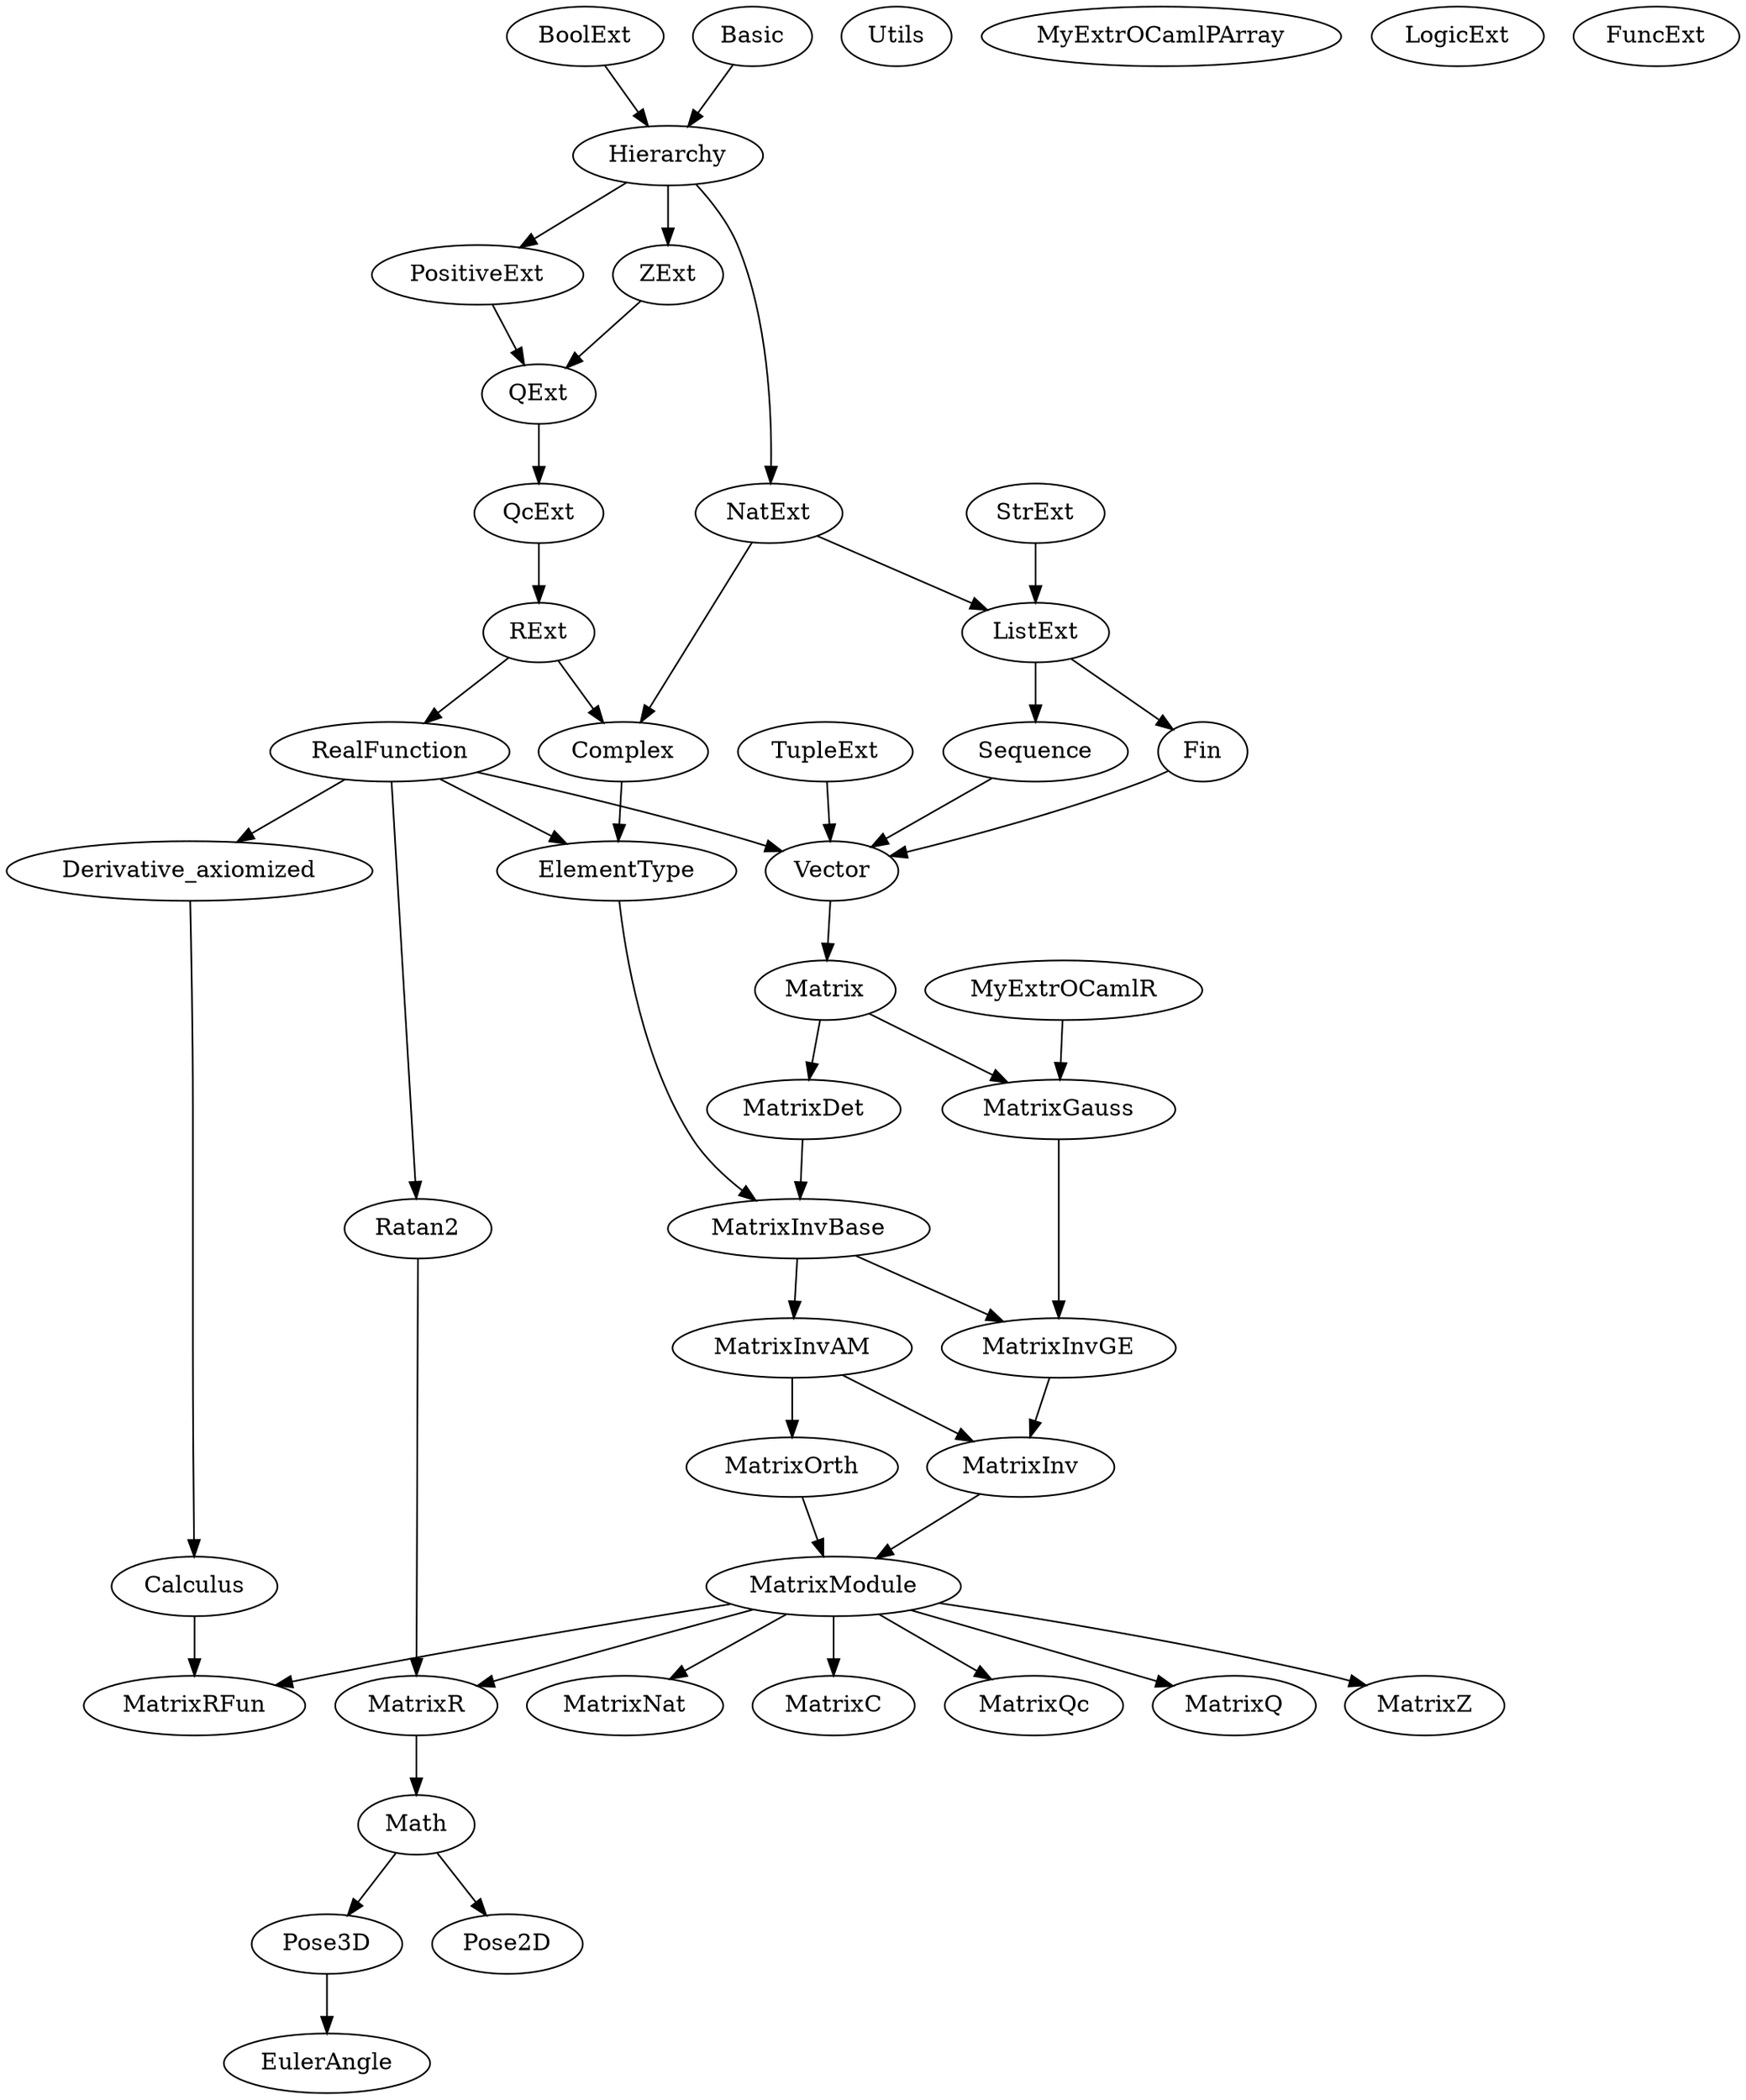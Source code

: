 digraph dependencies {
"../VFCS/FCS/AttitudeRepr/EulerAngle"[label="EulerAngle"]
"../VFCS/FCS/AttitudeRepr/Pose3D"[label="Pose3D"]
"../VFCS/FCS/AttitudeRepr/Pose2D"[label="Pose2D"]
"../VFCS/FCS/AttitudeRepr/Math"[label="Math"]
"../VFCS/Math/Matrix/MatrixRFun"[label="MatrixRFun"]
"../VFCS/Math/Matrix/MatrixC"[label="MatrixC"]
"../VFCS/Math/Matrix/MatrixR"[label="MatrixR"]
"../VFCS/Math/Matrix/MatrixQc"[label="MatrixQc"]
"../VFCS/Math/Matrix/MatrixQ"[label="MatrixQ"]
"../VFCS/Math/Matrix/MatrixZ"[label="MatrixZ"]
"../VFCS/Math/Matrix/MatrixNat"[label="MatrixNat"]
"../VFCS/Math/Matrix/MatrixModule"[label="MatrixModule"]
"../VFCS/Math/Matrix/ElementType"[label="ElementType"]
"../VFCS/Math/Matrix/MatrixOrth"[label="MatrixOrth"]
"../VFCS/Math/Matrix/MatrixInv"[label="MatrixInv"]
"../VFCS/Math/Matrix/MatrixInvGE"[label="MatrixInvGE"]
"../VFCS/Math/Matrix/MatrixInvAM"[label="MatrixInvAM"]
"../VFCS/Math/Matrix/MatrixInvBase"[label="MatrixInvBase"]
"../VFCS/Math/Matrix/MatrixGauss"[label="MatrixGauss"]
"../VFCS/Math/Matrix/MatrixDet"[label="MatrixDet"]
"../VFCS/Math/Matrix/Matrix"[label="Matrix"]
"../VFCS/Math/Matrix/Vector"[label="Vector"]
"../VFCS/Math/Matrix/Sequence"[label="Sequence"]
"../VFCS/Math/Matrix/Fin"[label="Fin"]
"../VFCS/Math/Ratan2"[label="Ratan2"]
"../VFCS/Math/Calculus/Calculus"[label="Calculus"]
"../VFCS/Math/Calculus/Derivative_axiomized"[label="Derivative_axiomized"]
"../VFCS/Math/Calculus/RealFunction"[label="RealFunction"]
"../VFCS/Math/Complex/Complex"[label="Complex"]
"../VFCS/CoqExt/Utils"[label="Utils"]
"../VFCS/CoqExt/MyExtrOCamlR"[label="MyExtrOCamlR"]
"../VFCS/CoqExt/MyExtrOCamlPArray"[label="MyExtrOCamlPArray"]
"../VFCS/CoqExt/ListExt"[label="ListExt"]
"../VFCS/CoqExt/TupleExt"[label="TupleExt"]
"../VFCS/CoqExt/StrExt"[label="StrExt"]
"../VFCS/CoqExt/RExt"[label="RExt"]
"../VFCS/CoqExt/QcExt"[label="QcExt"]
"../VFCS/CoqExt/QExt"[label="QExt"]
"../VFCS/CoqExt/ZExt"[label="ZExt"]
"../VFCS/CoqExt/PositiveExt"[label="PositiveExt"]
"../VFCS/CoqExt/NatExt"[label="NatExt"]
"../VFCS/CoqExt/Hierarchy"[label="Hierarchy"]
"../VFCS/CoqExt/BoolExt"[label="BoolExt"]
"../VFCS/CoqExt/LogicExt"[label="LogicExt"]
"../VFCS/CoqExt/FuncExt"[label="FuncExt"]
"../VFCS/CoqExt/Basic"[label="Basic"]
"../VFCS/CoqExt/Basic" -> "../VFCS/CoqExt/Hierarchy"
"../VFCS/CoqExt/BoolExt" -> "../VFCS/CoqExt/Hierarchy"
"../VFCS/CoqExt/NatExt" -> "../VFCS/CoqExt/ListExt"
"../VFCS/CoqExt/StrExt" -> "../VFCS/CoqExt/ListExt"
"../VFCS/CoqExt/Hierarchy" -> "../VFCS/CoqExt/NatExt"
"../VFCS/CoqExt/Hierarchy" -> "../VFCS/CoqExt/PositiveExt"
"../VFCS/CoqExt/PositiveExt" -> "../VFCS/CoqExt/QExt"
"../VFCS/CoqExt/ZExt" -> "../VFCS/CoqExt/QExt"
"../VFCS/CoqExt/QExt" -> "../VFCS/CoqExt/QcExt"
"../VFCS/CoqExt/QcExt" -> "../VFCS/CoqExt/RExt"
"../VFCS/CoqExt/Hierarchy" -> "../VFCS/CoqExt/ZExt"
"../VFCS/FCS/AttitudeRepr/Pose3D" -> "../VFCS/FCS/AttitudeRepr/EulerAngle"
"../VFCS/Math/Matrix/MatrixR" -> "../VFCS/FCS/AttitudeRepr/Math"
"../VFCS/FCS/AttitudeRepr/Math" -> "../VFCS/FCS/AttitudeRepr/Pose2D"
"../VFCS/FCS/AttitudeRepr/Math" -> "../VFCS/FCS/AttitudeRepr/Pose3D"
"../VFCS/Math/Calculus/Derivative_axiomized" -> "../VFCS/Math/Calculus/Calculus"
"../VFCS/Math/Calculus/RealFunction" -> "../VFCS/Math/Calculus/Derivative_axiomized"
"../VFCS/CoqExt/RExt" -> "../VFCS/Math/Calculus/RealFunction"
"../VFCS/CoqExt/NatExt" -> "../VFCS/Math/Complex/Complex"
"../VFCS/CoqExt/RExt" -> "../VFCS/Math/Complex/Complex"
"../VFCS/Math/Calculus/RealFunction" -> "../VFCS/Math/Matrix/ElementType"
"../VFCS/Math/Complex/Complex" -> "../VFCS/Math/Matrix/ElementType"
"../VFCS/CoqExt/ListExt" -> "../VFCS/Math/Matrix/Fin"
"../VFCS/Math/Matrix/Vector" -> "../VFCS/Math/Matrix/Matrix"
"../VFCS/Math/Matrix/MatrixModule" -> "../VFCS/Math/Matrix/MatrixC"
"../VFCS/Math/Matrix/Matrix" -> "../VFCS/Math/Matrix/MatrixDet"
"../VFCS/CoqExt/MyExtrOCamlR" -> "../VFCS/Math/Matrix/MatrixGauss"
"../VFCS/Math/Matrix/Matrix" -> "../VFCS/Math/Matrix/MatrixGauss"
"../VFCS/Math/Matrix/MatrixInvAM" -> "../VFCS/Math/Matrix/MatrixInv"
"../VFCS/Math/Matrix/MatrixInvGE" -> "../VFCS/Math/Matrix/MatrixInv"
"../VFCS/Math/Matrix/MatrixInvBase" -> "../VFCS/Math/Matrix/MatrixInvAM"
"../VFCS/Math/Matrix/ElementType" -> "../VFCS/Math/Matrix/MatrixInvBase"
"../VFCS/Math/Matrix/MatrixDet" -> "../VFCS/Math/Matrix/MatrixInvBase"
"../VFCS/Math/Matrix/MatrixGauss" -> "../VFCS/Math/Matrix/MatrixInvGE"
"../VFCS/Math/Matrix/MatrixInvBase" -> "../VFCS/Math/Matrix/MatrixInvGE"
"../VFCS/Math/Matrix/MatrixInv" -> "../VFCS/Math/Matrix/MatrixModule"
"../VFCS/Math/Matrix/MatrixOrth" -> "../VFCS/Math/Matrix/MatrixModule"
"../VFCS/Math/Matrix/MatrixModule" -> "../VFCS/Math/Matrix/MatrixNat"
"../VFCS/Math/Matrix/MatrixInvAM" -> "../VFCS/Math/Matrix/MatrixOrth"
"../VFCS/Math/Matrix/MatrixModule" -> "../VFCS/Math/Matrix/MatrixQ"
"../VFCS/Math/Matrix/MatrixModule" -> "../VFCS/Math/Matrix/MatrixQc"
"../VFCS/Math/Matrix/MatrixModule" -> "../VFCS/Math/Matrix/MatrixR"
"../VFCS/Math/Ratan2" -> "../VFCS/Math/Matrix/MatrixR"
"../VFCS/Math/Calculus/Calculus" -> "../VFCS/Math/Matrix/MatrixRFun"
"../VFCS/Math/Matrix/MatrixModule" -> "../VFCS/Math/Matrix/MatrixRFun"
"../VFCS/Math/Matrix/MatrixModule" -> "../VFCS/Math/Matrix/MatrixZ"
"../VFCS/CoqExt/ListExt" -> "../VFCS/Math/Matrix/Sequence"
"../VFCS/CoqExt/TupleExt" -> "../VFCS/Math/Matrix/Vector"
"../VFCS/Math/Calculus/RealFunction" -> "../VFCS/Math/Matrix/Vector"
"../VFCS/Math/Matrix/Fin" -> "../VFCS/Math/Matrix/Vector"
"../VFCS/Math/Matrix/Sequence" -> "../VFCS/Math/Matrix/Vector"
"../VFCS/Math/Calculus/RealFunction" -> "../VFCS/Math/Ratan2"
}
